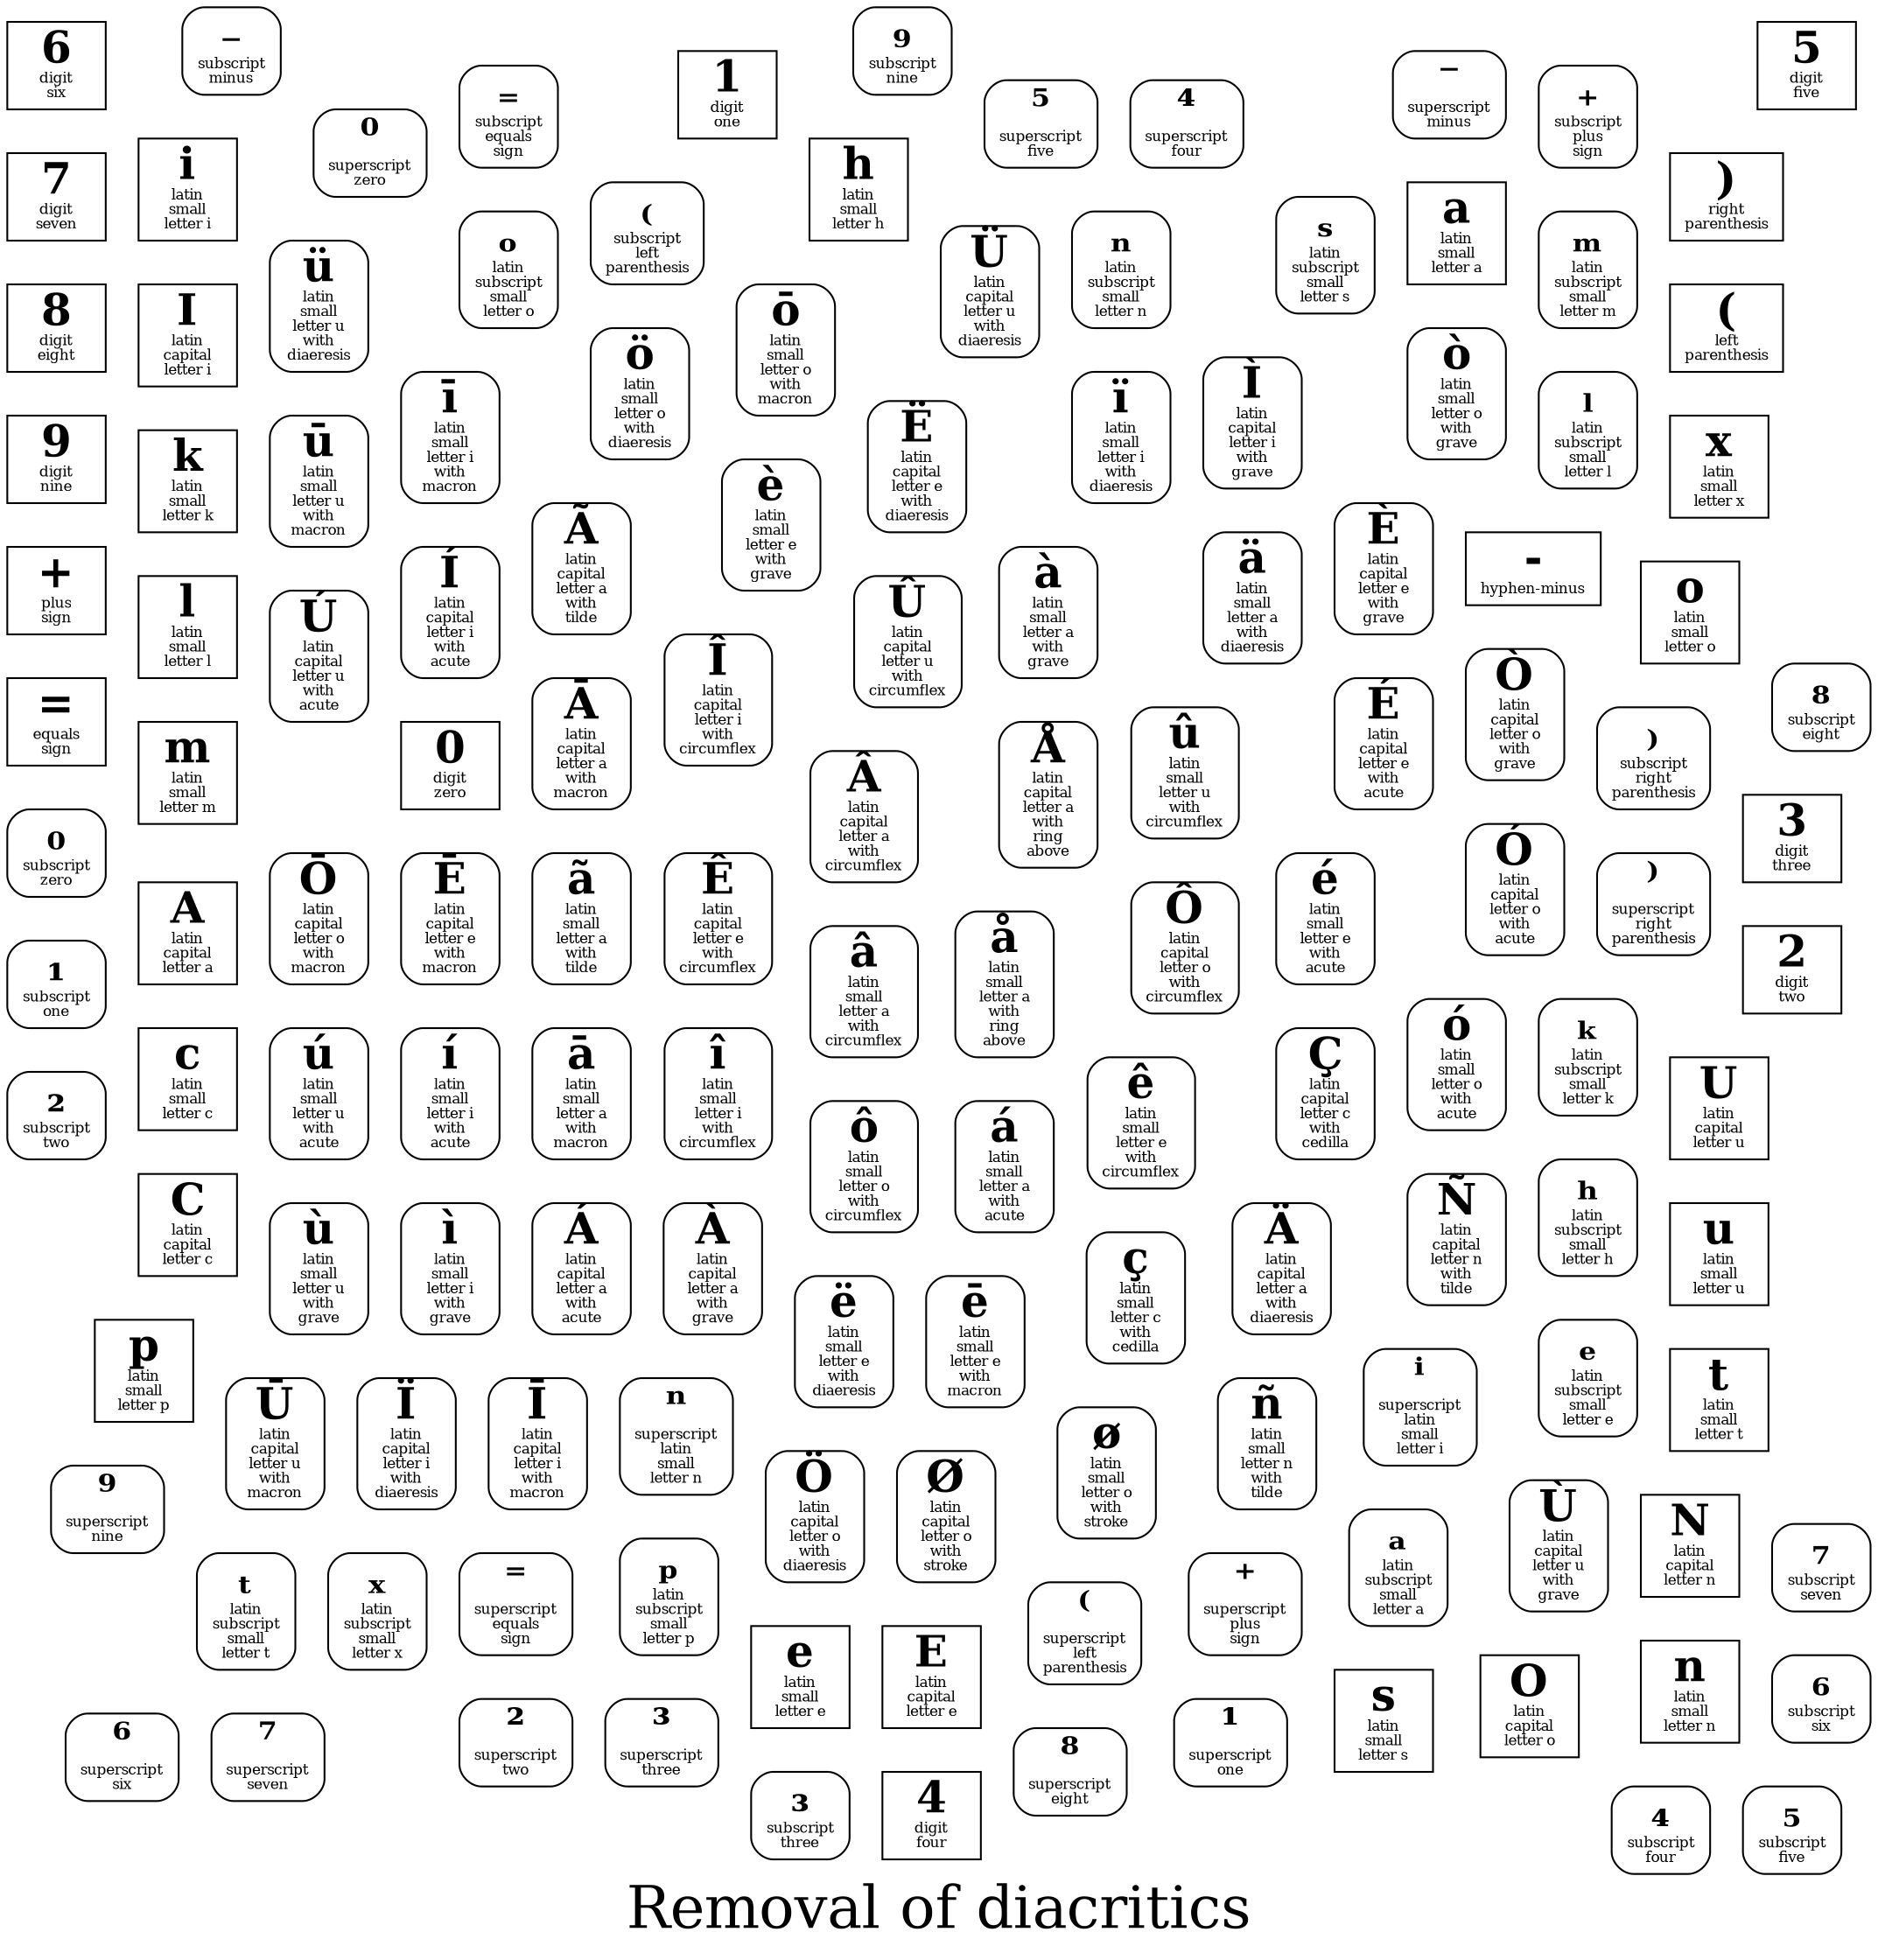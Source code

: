 digraph G {
layout="twopi"
ranksep=1.5
fontsize=32
label="Removal of diacritics"
labelloc="c"
node [shape="box" fontsize=24 ]
"a" [label=<<b>a</b><br/><font point-size="8">latin<br/>small<br/>letter a</font>> ]
"A" [label=<<b>A</b><br/><font point-size="8">latin<br/>capital<br/>letter a</font>> ]
"c" [label=<<b>c</b><br/><font point-size="8">latin<br/>small<br/>letter c</font>> ]
"C" [label=<<b>C</b><br/><font point-size="8">latin<br/>capital<br/>letter c</font>> ]
"e" [label=<<b>e</b><br/><font point-size="8">latin<br/>small<br/>letter e</font>> ]
"E" [label=<<b>E</b><br/><font point-size="8">latin<br/>capital<br/>letter e</font>> ]
"h" [label=<<b>h</b><br/><font point-size="8">latin<br/>small<br/>letter h</font>> ]
"i" [label=<<b>i</b><br/><font point-size="8">latin<br/>small<br/>letter i</font>> ]
"I" [label=<<b>I</b><br/><font point-size="8">latin<br/>capital<br/>letter i</font>> ]
"k" [label=<<b>k</b><br/><font point-size="8">latin<br/>small<br/>letter k</font>> ]
"l" [label=<<b>l</b><br/><font point-size="8">latin<br/>small<br/>letter l</font>> ]
"m" [label=<<b>m</b><br/><font point-size="8">latin<br/>small<br/>letter m</font>> ]
"n" [label=<<b>n</b><br/><font point-size="8">latin<br/>small<br/>letter n</font>> ]
"N" [label=<<b>N</b><br/><font point-size="8">latin<br/>capital<br/>letter n</font>> ]
"o" [label=<<b>o</b><br/><font point-size="8">latin<br/>small<br/>letter o</font>> ]
"O" [label=<<b>O</b><br/><font point-size="8">latin<br/>capital<br/>letter o</font>> ]
"p" [label=<<b>p</b><br/><font point-size="8">latin<br/>small<br/>letter p</font>> ]
"s" [label=<<b>s</b><br/><font point-size="8">latin<br/>small<br/>letter s</font>> ]
"t" [label=<<b>t</b><br/><font point-size="8">latin<br/>small<br/>letter t</font>> ]
"u" [label=<<b>u</b><br/><font point-size="8">latin<br/>small<br/>letter u</font>> ]
"U" [label=<<b>U</b><br/><font point-size="8">latin<br/>capital<br/>letter u</font>> ]
"x" [label=<<b>x</b><br/><font point-size="8">latin<br/>small<br/>letter x</font>> ]
"0" [label=<<b>0</b><br/><font point-size="8">digit<br/>zero</font>> ]
"1" [label=<<b>1</b><br/><font point-size="8">digit<br/>one</font>> ]
"2" [label=<<b>2</b><br/><font point-size="8">digit<br/>two</font>> ]
"3" [label=<<b>3</b><br/><font point-size="8">digit<br/>three</font>> ]
"4" [label=<<b>4</b><br/><font point-size="8">digit<br/>four</font>> ]
"5" [label=<<b>5</b><br/><font point-size="8">digit<br/>five</font>> ]
"6" [label=<<b>6</b><br/><font point-size="8">digit<br/>six</font>> ]
"7" [label=<<b>7</b><br/><font point-size="8">digit<br/>seven</font>> ]
"8" [label=<<b>8</b><br/><font point-size="8">digit<br/>eight</font>> ]
"9" [label=<<b>9</b><br/><font point-size="8">digit<br/>nine</font>> ]
"+" [label=<<b>+</b><br/><font point-size="8">plus<br/>sign</font>> ]
"-" [label=<<b>-</b><br/><font point-size="8">hyphen-minus</font>> ]
"=" [label=<<b>=</b><br/><font point-size="8">equals<br/>sign</font>> ]
"(" [label=<<b>(</b><br/><font point-size="8">left<br/>parenthesis</font>> ]
")" [label=<<b>)</b><br/><font point-size="8">right<br/>parenthesis</font>> ]
node [style="rounded" ]
"ₐ" [label=<<b>ₐ</b><br/><font point-size="8">latin<br/>subscript<br/>small<br/>letter a</font>> ]
"á" [label=<<b>á</b><br/><font point-size="8">latin<br/>small<br/>letter a<br/>with<br/>acute</font>> ]
"à" [label=<<b>à</b><br/><font point-size="8">latin<br/>small<br/>letter a<br/>with<br/>grave</font>> ]
"ä" [label=<<b>ä</b><br/><font point-size="8">latin<br/>small<br/>letter a<br/>with<br/>diaeresis</font>> ]
"â" [label=<<b>â</b><br/><font point-size="8">latin<br/>small<br/>letter a<br/>with<br/>circumflex</font>> ]
"å" [label=<<b>å</b><br/><font point-size="8">latin<br/>small<br/>letter a<br/>with<br/>ring<br/>above</font>> ]
"ã" [label=<<b>ã</b><br/><font point-size="8">latin<br/>small<br/>letter a<br/>with<br/>tilde</font>> ]
"ā" [label=<<b>ā</b><br/><font point-size="8">latin<br/>small<br/>letter a<br/>with<br/>macron</font>> ]
"Á" [label=<<b>Á</b><br/><font point-size="8">latin<br/>capital<br/>letter a<br/>with<br/>acute</font>> ]
"À" [label=<<b>À</b><br/><font point-size="8">latin<br/>capital<br/>letter a<br/>with<br/>grave</font>> ]
"Ä" [label=<<b>Ä</b><br/><font point-size="8">latin<br/>capital<br/>letter a<br/>with<br/>diaeresis</font>> ]
"Â" [label=<<b>Â</b><br/><font point-size="8">latin<br/>capital<br/>letter a<br/>with<br/>circumflex</font>> ]
"Å" [label=<<b>Å</b><br/><font point-size="8">latin<br/>capital<br/>letter a<br/>with<br/>ring<br/>above</font>> ]
"Ã" [label=<<b>Ã</b><br/><font point-size="8">latin<br/>capital<br/>letter a<br/>with<br/>tilde</font>> ]
"Ā" [label=<<b>Ā</b><br/><font point-size="8">latin<br/>capital<br/>letter a<br/>with<br/>macron</font>> ]
"ç" [label=<<b>ç</b><br/><font point-size="8">latin<br/>small<br/>letter c<br/>with<br/>cedilla</font>> ]
"Ç" [label=<<b>Ç</b><br/><font point-size="8">latin<br/>capital<br/>letter c<br/>with<br/>cedilla</font>> ]
"ₑ" [label=<<b>ₑ</b><br/><font point-size="8">latin<br/>subscript<br/>small<br/>letter e</font>> ]
"é" [label=<<b>é</b><br/><font point-size="8">latin<br/>small<br/>letter e<br/>with<br/>acute</font>> ]
"è" [label=<<b>è</b><br/><font point-size="8">latin<br/>small<br/>letter e<br/>with<br/>grave</font>> ]
"ë" [label=<<b>ë</b><br/><font point-size="8">latin<br/>small<br/>letter e<br/>with<br/>diaeresis</font>> ]
"ê" [label=<<b>ê</b><br/><font point-size="8">latin<br/>small<br/>letter e<br/>with<br/>circumflex</font>> ]
"ē" [label=<<b>ē</b><br/><font point-size="8">latin<br/>small<br/>letter e<br/>with<br/>macron</font>> ]
"É" [label=<<b>É</b><br/><font point-size="8">latin<br/>capital<br/>letter e<br/>with<br/>acute</font>> ]
"È" [label=<<b>È</b><br/><font point-size="8">latin<br/>capital<br/>letter e<br/>with<br/>grave</font>> ]
"Ë" [label=<<b>Ë</b><br/><font point-size="8">latin<br/>capital<br/>letter e<br/>with<br/>diaeresis</font>> ]
"Ê" [label=<<b>Ê</b><br/><font point-size="8">latin<br/>capital<br/>letter e<br/>with<br/>circumflex</font>> ]
"Ē" [label=<<b>Ē</b><br/><font point-size="8">latin<br/>capital<br/>letter e<br/>with<br/>macron</font>> ]
"ₕ" [label=<<b>ₕ</b><br/><font point-size="8">latin<br/>subscript<br/>small<br/>letter h</font>> ]
"ⁱ" [label=<<b>ⁱ</b><br/><font point-size="8">superscript<br/>latin<br/>small<br/>letter i</font>> ]
"í" [label=<<b>í</b><br/><font point-size="8">latin<br/>small<br/>letter i<br/>with<br/>acute</font>> ]
"ì" [label=<<b>ì</b><br/><font point-size="8">latin<br/>small<br/>letter i<br/>with<br/>grave</font>> ]
"ï" [label=<<b>ï</b><br/><font point-size="8">latin<br/>small<br/>letter i<br/>with<br/>diaeresis</font>> ]
"î" [label=<<b>î</b><br/><font point-size="8">latin<br/>small<br/>letter i<br/>with<br/>circumflex</font>> ]
"ī" [label=<<b>ī</b><br/><font point-size="8">latin<br/>small<br/>letter i<br/>with<br/>macron</font>> ]
"Í" [label=<<b>Í</b><br/><font point-size="8">latin<br/>capital<br/>letter i<br/>with<br/>acute</font>> ]
"Ì" [label=<<b>Ì</b><br/><font point-size="8">latin<br/>capital<br/>letter i<br/>with<br/>grave</font>> ]
"Ï" [label=<<b>Ï</b><br/><font point-size="8">latin<br/>capital<br/>letter i<br/>with<br/>diaeresis</font>> ]
"Î" [label=<<b>Î</b><br/><font point-size="8">latin<br/>capital<br/>letter i<br/>with<br/>circumflex</font>> ]
"Ī" [label=<<b>Ī</b><br/><font point-size="8">latin<br/>capital<br/>letter i<br/>with<br/>macron</font>> ]
"ₖ" [label=<<b>ₖ</b><br/><font point-size="8">latin<br/>subscript<br/>small<br/>letter k</font>> ]
"ₗ" [label=<<b>ₗ</b><br/><font point-size="8">latin<br/>subscript<br/>small<br/>letter l</font>> ]
"ₘ" [label=<<b>ₘ</b><br/><font point-size="8">latin<br/>subscript<br/>small<br/>letter m</font>> ]
"ⁿ" [label=<<b>ⁿ</b><br/><font point-size="8">superscript<br/>latin<br/>small<br/>letter n</font>> ]
"ₙ" [label=<<b>ₙ</b><br/><font point-size="8">latin<br/>subscript<br/>small<br/>letter n</font>> ]
"ñ" [label=<<b>ñ</b><br/><font point-size="8">latin<br/>small<br/>letter n<br/>with<br/>tilde</font>> ]
"Ñ" [label=<<b>Ñ</b><br/><font point-size="8">latin<br/>capital<br/>letter n<br/>with<br/>tilde</font>> ]
"ₒ" [label=<<b>ₒ</b><br/><font point-size="8">latin<br/>subscript<br/>small<br/>letter o</font>> ]
"ó" [label=<<b>ó</b><br/><font point-size="8">latin<br/>small<br/>letter o<br/>with<br/>acute</font>> ]
"ò" [label=<<b>ò</b><br/><font point-size="8">latin<br/>small<br/>letter o<br/>with<br/>grave</font>> ]
"ö" [label=<<b>ö</b><br/><font point-size="8">latin<br/>small<br/>letter o<br/>with<br/>diaeresis</font>> ]
"ô" [label=<<b>ô</b><br/><font point-size="8">latin<br/>small<br/>letter o<br/>with<br/>circumflex</font>> ]
"ø" [label=<<b>ø</b><br/><font point-size="8">latin<br/>small<br/>letter o<br/>with<br/>stroke</font>> ]
"ō" [label=<<b>ō</b><br/><font point-size="8">latin<br/>small<br/>letter o<br/>with<br/>macron</font>> ]
"Ó" [label=<<b>Ó</b><br/><font point-size="8">latin<br/>capital<br/>letter o<br/>with<br/>acute</font>> ]
"Ò" [label=<<b>Ò</b><br/><font point-size="8">latin<br/>capital<br/>letter o<br/>with<br/>grave</font>> ]
"Ö" [label=<<b>Ö</b><br/><font point-size="8">latin<br/>capital<br/>letter o<br/>with<br/>diaeresis</font>> ]
"Ô" [label=<<b>Ô</b><br/><font point-size="8">latin<br/>capital<br/>letter o<br/>with<br/>circumflex</font>> ]
"Ø" [label=<<b>Ø</b><br/><font point-size="8">latin<br/>capital<br/>letter o<br/>with<br/>stroke</font>> ]
"Ō" [label=<<b>Ō</b><br/><font point-size="8">latin<br/>capital<br/>letter o<br/>with<br/>macron</font>> ]
"ₚ" [label=<<b>ₚ</b><br/><font point-size="8">latin<br/>subscript<br/>small<br/>letter p</font>> ]
"ₛ" [label=<<b>ₛ</b><br/><font point-size="8">latin<br/>subscript<br/>small<br/>letter s</font>> ]
"ₜ" [label=<<b>ₜ</b><br/><font point-size="8">latin<br/>subscript<br/>small<br/>letter t</font>> ]
"ú" [label=<<b>ú</b><br/><font point-size="8">latin<br/>small<br/>letter u<br/>with<br/>acute</font>> ]
"ù" [label=<<b>ù</b><br/><font point-size="8">latin<br/>small<br/>letter u<br/>with<br/>grave</font>> ]
"ü" [label=<<b>ü</b><br/><font point-size="8">latin<br/>small<br/>letter u<br/>with<br/>diaeresis</font>> ]
"û" [label=<<b>û</b><br/><font point-size="8">latin<br/>small<br/>letter u<br/>with<br/>circumflex</font>> ]
"ū" [label=<<b>ū</b><br/><font point-size="8">latin<br/>small<br/>letter u<br/>with<br/>macron</font>> ]
"Ú" [label=<<b>Ú</b><br/><font point-size="8">latin<br/>capital<br/>letter u<br/>with<br/>acute</font>> ]
"Ù" [label=<<b>Ù</b><br/><font point-size="8">latin<br/>capital<br/>letter u<br/>with<br/>grave</font>> ]
"Ü" [label=<<b>Ü</b><br/><font point-size="8">latin<br/>capital<br/>letter u<br/>with<br/>diaeresis</font>> ]
"Û" [label=<<b>Û</b><br/><font point-size="8">latin<br/>capital<br/>letter u<br/>with<br/>circumflex</font>> ]
"Ū" [label=<<b>Ū</b><br/><font point-size="8">latin<br/>capital<br/>letter u<br/>with<br/>macron</font>> ]
"ₓ" [label=<<b>ₓ</b><br/><font point-size="8">latin<br/>subscript<br/>small<br/>letter x</font>> ]
"⁰" [label=<<b>⁰</b><br/><font point-size="8">superscript<br/>zero</font>> ]
"₀" [label=<<b>₀</b><br/><font point-size="8">subscript<br/>zero</font>> ]
"¹" [label=<<b>¹</b><br/><font point-size="8">superscript<br/>one</font>> ]
"₁" [label=<<b>₁</b><br/><font point-size="8">subscript<br/>one</font>> ]
"²" [label=<<b>²</b><br/><font point-size="8">superscript<br/>two</font>> ]
"₂" [label=<<b>₂</b><br/><font point-size="8">subscript<br/>two</font>> ]
"³" [label=<<b>³</b><br/><font point-size="8">superscript<br/>three</font>> ]
"₃" [label=<<b>₃</b><br/><font point-size="8">subscript<br/>three</font>> ]
"⁴" [label=<<b>⁴</b><br/><font point-size="8">superscript<br/>four</font>> ]
"₄" [label=<<b>₄</b><br/><font point-size="8">subscript<br/>four</font>> ]
"⁵" [label=<<b>⁵</b><br/><font point-size="8">superscript<br/>five</font>> ]
"₅" [label=<<b>₅</b><br/><font point-size="8">subscript<br/>five</font>> ]
"⁶" [label=<<b>⁶</b><br/><font point-size="8">superscript<br/>six</font>> ]
"₆" [label=<<b>₆</b><br/><font point-size="8">subscript<br/>six</font>> ]
"⁷" [label=<<b>⁷</b><br/><font point-size="8">superscript<br/>seven</font>> ]
"₇" [label=<<b>₇</b><br/><font point-size="8">subscript<br/>seven</font>> ]
"⁸" [label=<<b>⁸</b><br/><font point-size="8">superscript<br/>eight</font>> ]
"₈" [label=<<b>₈</b><br/><font point-size="8">subscript<br/>eight</font>> ]
"⁹" [label=<<b>⁹</b><br/><font point-size="8">superscript<br/>nine</font>> ]
"₉" [label=<<b>₉</b><br/><font point-size="8">subscript<br/>nine</font>> ]
"⁺" [label=<<b>⁺</b><br/><font point-size="8">superscript<br/>plus<br/>sign</font>> ]
"₊" [label=<<b>₊</b><br/><font point-size="8">subscript<br/>plus<br/>sign</font>> ]
"⁻" [label=<<b>⁻</b><br/><font point-size="8">superscript<br/>minus</font>> ]
"₋" [label=<<b>₋</b><br/><font point-size="8">subscript<br/>minus</font>> ]
"⁼" [label=<<b>⁼</b><br/><font point-size="8">superscript<br/>equals<br/>sign</font>> ]
"₌" [label=<<b>₌</b><br/><font point-size="8">subscript<br/>equals<br/>sign</font>> ]
"⁽" [label=<<b>⁽</b><br/><font point-size="8">superscript<br/>left<br/>parenthesis</font>> ]
"₍" [label=<<b>₍</b><br/><font point-size="8">subscript<br/>left<br/>parenthesis</font>> ]
"⁾" [label=<<b>⁾</b><br/><font point-size="8">superscript<br/>right<br/>parenthesis</font>> ]
"₎" [label=<<b>₎</b><br/><font point-size="8">subscript<br/>right<br/>parenthesis</font>> ]
}
